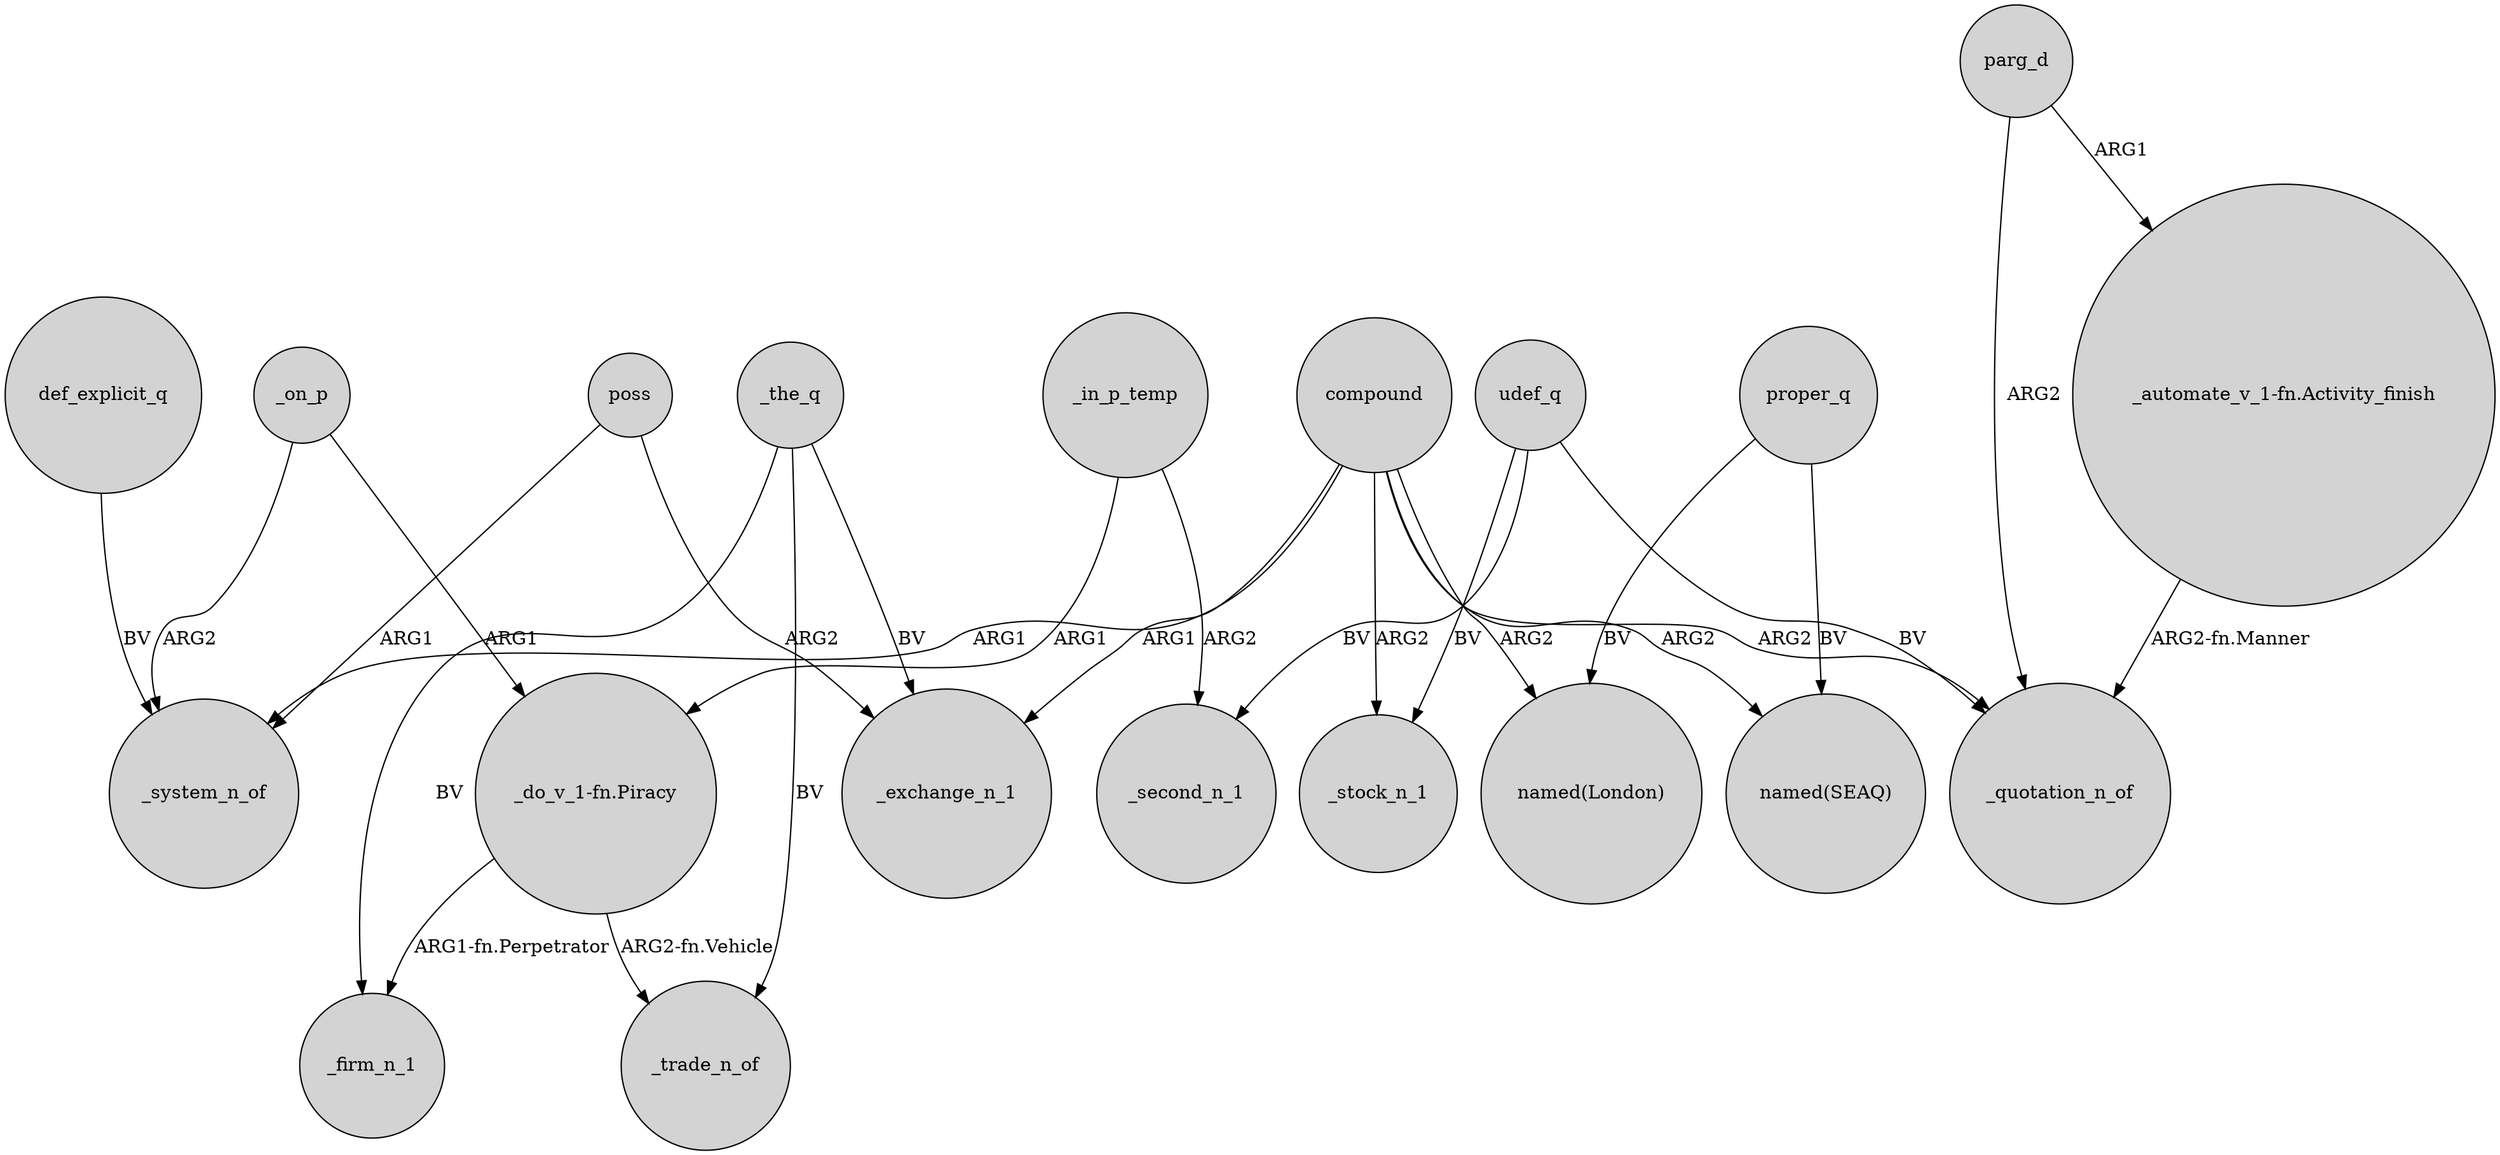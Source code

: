 digraph {
	node [shape=circle style=filled]
	compound -> _system_n_of [label=ARG1]
	_in_p_temp -> "_do_v_1-fn.Piracy" [label=ARG1]
	compound -> _quotation_n_of [label=ARG2]
	compound -> "named(SEAQ)" [label=ARG2]
	poss -> _system_n_of [label=ARG1]
	proper_q -> "named(SEAQ)" [label=BV]
	compound -> "named(London)" [label=ARG2]
	udef_q -> _second_n_1 [label=BV]
	_on_p -> _system_n_of [label=ARG2]
	parg_d -> _quotation_n_of [label=ARG2]
	poss -> _exchange_n_1 [label=ARG2]
	"_do_v_1-fn.Piracy" -> _trade_n_of [label="ARG2-fn.Vehicle"]
	compound -> _exchange_n_1 [label=ARG1]
	_in_p_temp -> _second_n_1 [label=ARG2]
	udef_q -> _stock_n_1 [label=BV]
	_the_q -> _firm_n_1 [label=BV]
	_on_p -> "_do_v_1-fn.Piracy" [label=ARG1]
	compound -> _stock_n_1 [label=ARG2]
	udef_q -> _quotation_n_of [label=BV]
	parg_d -> "_automate_v_1-fn.Activity_finish" [label=ARG1]
	"_do_v_1-fn.Piracy" -> _firm_n_1 [label="ARG1-fn.Perpetrator"]
	proper_q -> "named(London)" [label=BV]
	_the_q -> _exchange_n_1 [label=BV]
	def_explicit_q -> _system_n_of [label=BV]
	"_automate_v_1-fn.Activity_finish" -> _quotation_n_of [label="ARG2-fn.Manner"]
	_the_q -> _trade_n_of [label=BV]
}
